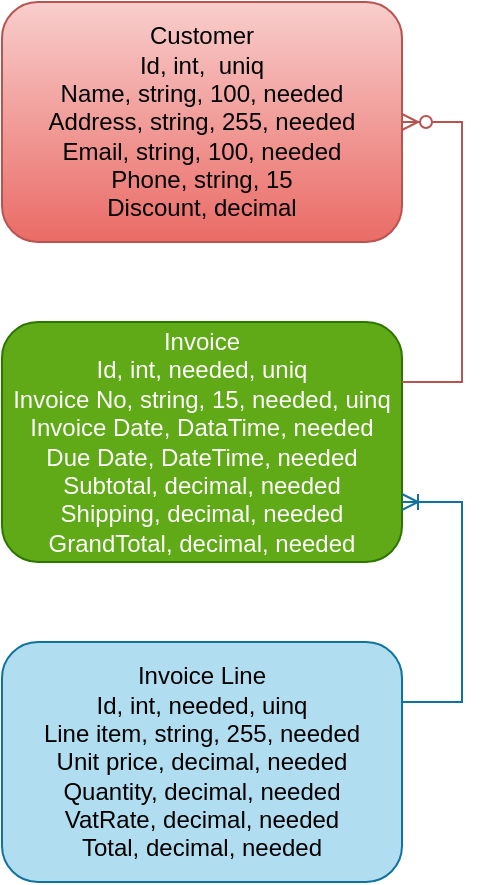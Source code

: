 <mxfile version="28.2.8">
  <diagram name="Page-1" id="xpwUtmlZ_tVTHOJ-2wRt">
    <mxGraphModel dx="942" dy="878" grid="1" gridSize="10" guides="1" tooltips="1" connect="1" arrows="1" fold="1" page="1" pageScale="1" pageWidth="827" pageHeight="1169" math="0" shadow="0">
      <root>
        <mxCell id="0" />
        <mxCell id="1" parent="0" />
        <mxCell id="p669E3-LHZoqyRP2m0ce-2" value="Customer&lt;div&gt;Id, int,&amp;nbsp; uniq&lt;/div&gt;&lt;div&gt;Name, string, 100, needed&lt;/div&gt;&lt;div&gt;Address, string, 255, needed&lt;/div&gt;&lt;div&gt;Email, string, 100, needed&lt;/div&gt;&lt;div&gt;Phone, string, 15&lt;/div&gt;&lt;div&gt;Discount, decimal&lt;/div&gt;" style="rounded=1;whiteSpace=wrap;html=1;fillColor=#f8cecc;gradientColor=#ea6b66;strokeColor=#b85450;" vertex="1" parent="1">
          <mxGeometry x="200" y="80" width="200" height="120" as="geometry" />
        </mxCell>
        <mxCell id="p669E3-LHZoqyRP2m0ce-4" value="Invoice&lt;div&gt;Id, int, needed, uniq&lt;/div&gt;&lt;div&gt;Invoice No, string, 15, needed, uinq&lt;/div&gt;&lt;div&gt;Invoice Date, DataTime, needed&lt;/div&gt;&lt;div&gt;Due Date, DateTime, needed&lt;/div&gt;&lt;div&gt;Subtotal, decimal, needed&lt;/div&gt;&lt;div&gt;Shipping, decimal, needed&lt;/div&gt;&lt;div&gt;GrandTotal, decimal, needed&lt;/div&gt;" style="rounded=1;whiteSpace=wrap;html=1;fillColor=#60a917;fontColor=#ffffff;strokeColor=#2D7600;" vertex="1" parent="1">
          <mxGeometry x="200" y="240" width="200" height="120" as="geometry" />
        </mxCell>
        <mxCell id="p669E3-LHZoqyRP2m0ce-5" value="Invoice Line&lt;div&gt;Id, int, needed, uinq&lt;/div&gt;&lt;div&gt;Line item, string, 255, needed&lt;/div&gt;&lt;div&gt;Unit price, decimal, needed&lt;/div&gt;&lt;div&gt;Quantity, decimal, needed&lt;/div&gt;&lt;div&gt;VatRate, decimal, needed&lt;/div&gt;&lt;div&gt;Total, decimal, needed&lt;/div&gt;" style="rounded=1;whiteSpace=wrap;html=1;fillColor=#b1ddf0;strokeColor=#10739e;" vertex="1" parent="1">
          <mxGeometry x="200" y="400" width="200" height="120" as="geometry" />
        </mxCell>
        <mxCell id="p669E3-LHZoqyRP2m0ce-6" value="" style="edgeStyle=entityRelationEdgeStyle;fontSize=12;html=1;endArrow=ERzeroToMany;endFill=1;rounded=0;exitX=1;exitY=0.25;exitDx=0;exitDy=0;entryX=1;entryY=0.5;entryDx=0;entryDy=0;fillColor=#f8cecc;strokeColor=#b85450;gradientColor=#ea6b66;" edge="1" parent="1" source="p669E3-LHZoqyRP2m0ce-4" target="p669E3-LHZoqyRP2m0ce-2">
          <mxGeometry width="100" height="100" relative="1" as="geometry">
            <mxPoint x="410" y="270" as="sourcePoint" />
            <mxPoint x="510" y="170" as="targetPoint" />
          </mxGeometry>
        </mxCell>
        <mxCell id="p669E3-LHZoqyRP2m0ce-7" value="" style="edgeStyle=entityRelationEdgeStyle;fontSize=12;html=1;endArrow=ERoneToMany;rounded=0;entryX=1;entryY=0.75;entryDx=0;entryDy=0;exitX=1;exitY=0.25;exitDx=0;exitDy=0;fillColor=#b1ddf0;strokeColor=#10739e;" edge="1" parent="1" source="p669E3-LHZoqyRP2m0ce-5" target="p669E3-LHZoqyRP2m0ce-4">
          <mxGeometry width="100" height="100" relative="1" as="geometry">
            <mxPoint x="490" y="585" as="sourcePoint" />
            <mxPoint x="490" y="305" as="targetPoint" />
          </mxGeometry>
        </mxCell>
      </root>
    </mxGraphModel>
  </diagram>
</mxfile>
